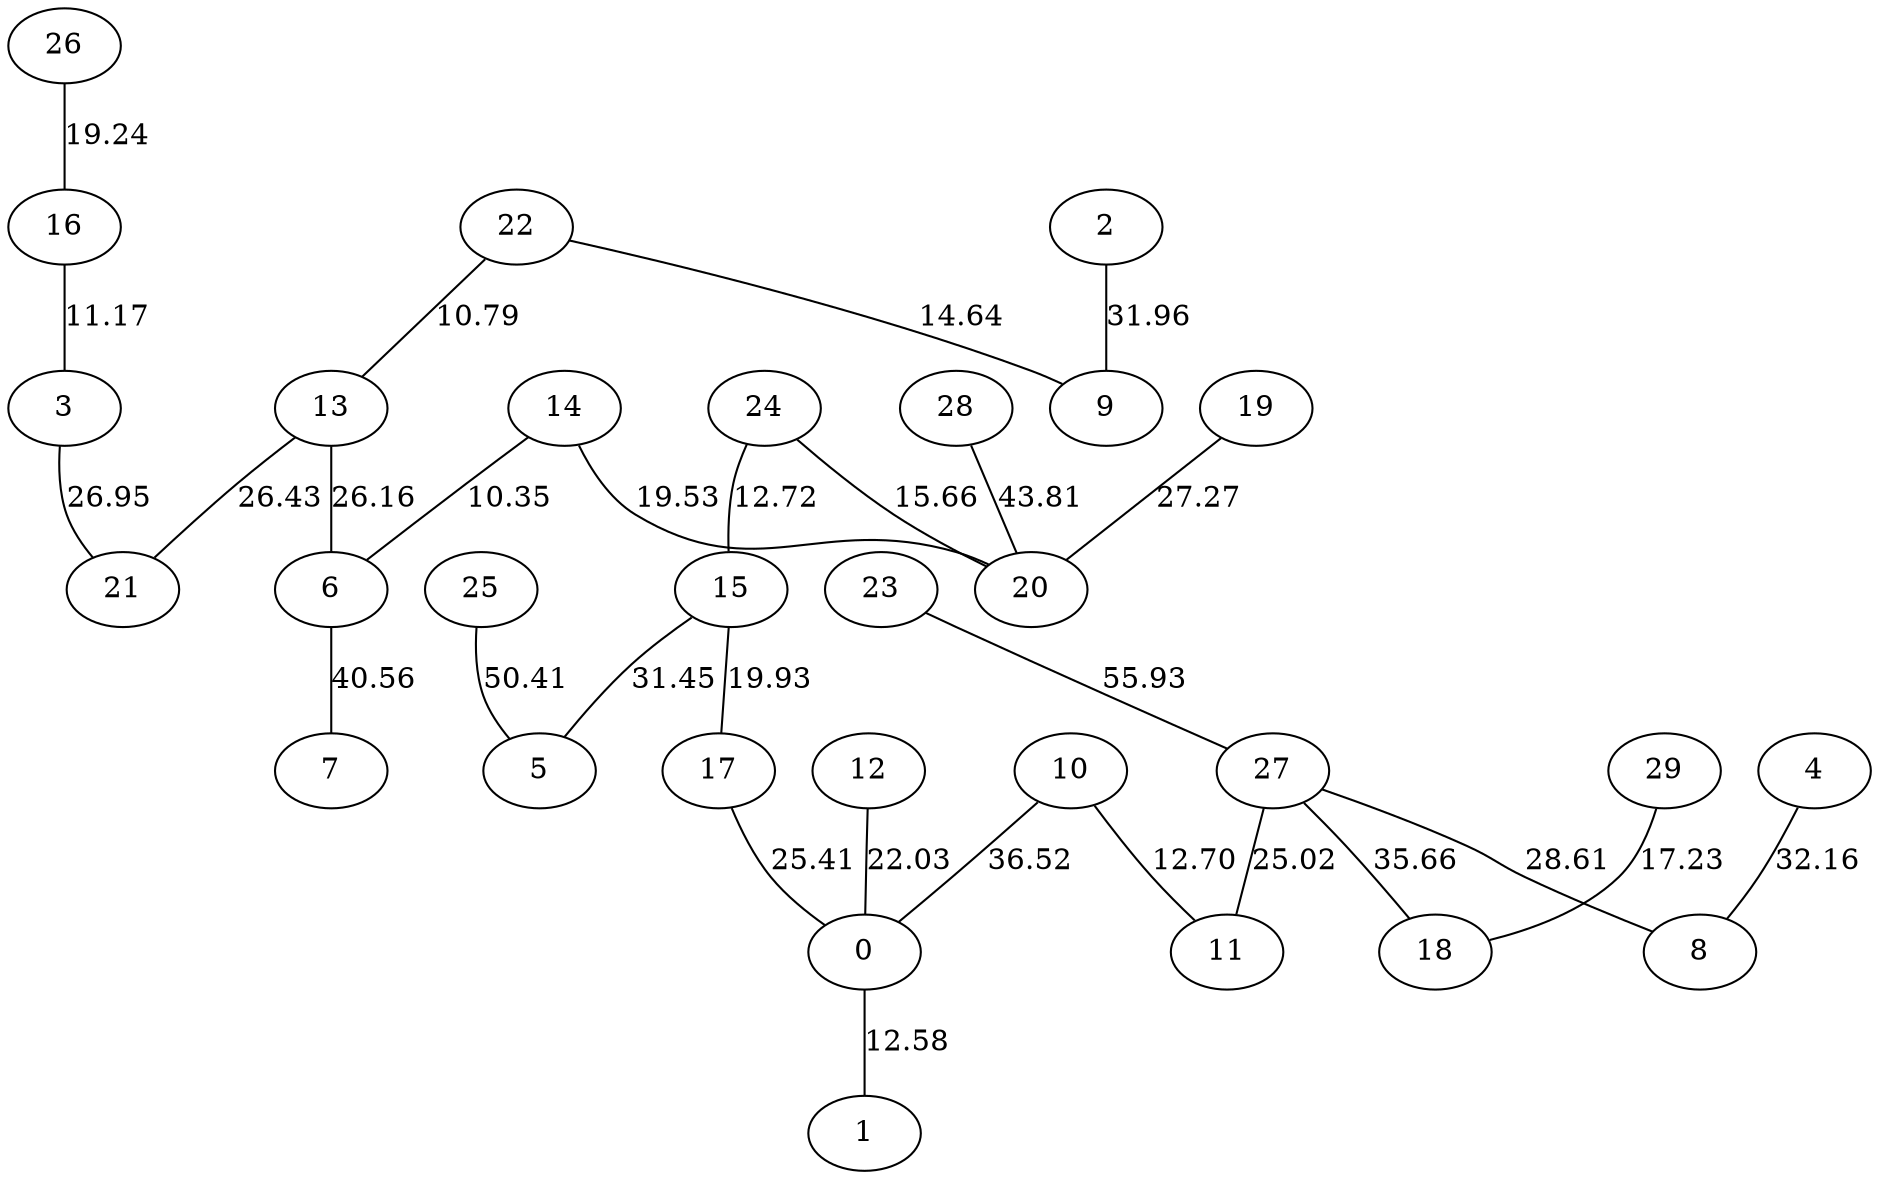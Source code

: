 graph G{
22--13 [label=10.79];
22--9 [label=14.64];
23--27 [label=55.93];
24--20 [label=15.66];
24--15 [label=12.72];
25--5 [label=50.41];
26--16 [label=19.24];
27--11 [label=25.02];
27--18 [label=35.66];
27--8 [label=28.61];
28--20 [label=43.81];
29--18 [label=17.23];
10--0 [label=36.52];
10--11 [label=12.70];
12--0 [label=22.03];
13--6 [label=26.16];
13--21 [label=26.43];
14--6 [label=10.35];
14--20 [label=19.53];
15--17 [label=19.93];
15--5 [label=31.45];
16--3 [label=11.17];
17--0 [label=25.41];
19--20 [label=27.27];
0--1 [label=12.58];
2--9 [label=31.96];
3--21 [label=26.95];
4--8 [label=32.16];
6--7 [label=40.56];
}